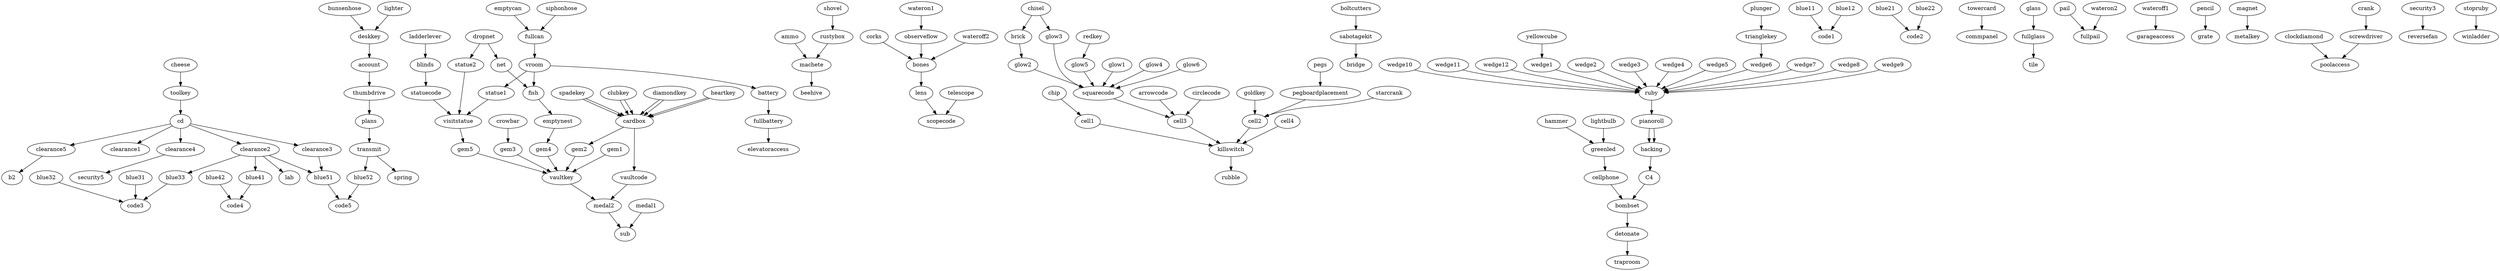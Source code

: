 digraph dependencies {
        deskkey->account;
        clearance5->b2;
        vroom->battery;
        machete->beehive;
        ladderlever->blinds;
        clearance2->blue33;
        clearance2->blue41;
        clearance2->blue51;
        clearance3->blue51;
        transmit->blue52;
        corks->bones;
        observeflow->bones;
        wateroff2->bones;
        chisel->brick;
        sabotagekit->bridge;
        hacking->C4;
        clubkey->cardbox;
        clubkey->cardbox;
        diamondkey->cardbox;
        diamondkey->cardbox;
        heartkey->cardbox;
        heartkey->cardbox;
        spadekey->cardbox;
        spadekey->cardbox;
        toolkey->cd;
        chip->cell1;
        goldkey->cell2;
        pegboardplacement->cell2;
        starcrank->cell2;
        arrowcode->cell3;
        circlecode->cell3;
        squarecode->cell3;
        greenled->cellphone;
        cellphone->bombset;
        cd->clearance1;
        bombset->detonate;
        detonate->traproom;
        cd->clearance2;
        cd->clearance3;
        cd->clearance4;
        cd->clearance5;
        blue11->code1;
        blue12->code1;
        blue21->code2;
        blue22->code2;
        blue31->code3;
        blue32->code3;
        blue33->code3;
        blue41->code4;
        blue42->code4;
        blue51->code5;
        blue52->code5;
        towercard->commpanel;
        bunsenhose->deskkey;
        lighter->deskkey;
        fullbattery->elevatoraccess;
        fish->emptynest;
        net->fish;
        vroom->fish;
        battery->fullbattery;
        emptycan->fullcan;
        siphonhose->fullcan;
        glass->fullglass;
        pail->fullpail;
        wateron2->fullpail;
        wateroff1->garageaccess;
        cardbox->gem2;
        crowbar->gem3;
        emptynest->gem4;
        visitstatue->gem5;
        brick->glow2;
        chisel->glow3;
        redkey->glow5;
        pencil->grate;
        hammer->greenled;
        lightbulb->greenled;
        pianoroll->hacking;
        pianoroll->hacking;
        cell1->killswitch;
        cell2->killswitch;
        cell3->killswitch;
        cell4->killswitch;
        clearance2->lab;
        bones->lens;
        ammo->machete;
        rustybox->machete;
        vaultcode->medal2;
        vaultkey->medal2;
        magnet->metalkey;
        dropnet->net;
        wateron1->observeflow;
        pegs->pegboardplacement;
        ruby->pianoroll;
        thumbdrive->plans;
        clockdiamond->poolaccess;
        screwdriver->poolaccess;
        security3->reversefan;
        killswitch->rubble;
        wedge10->ruby;
        wedge11->ruby;
        wedge12->ruby;
        wedge1->ruby;
        wedge2->ruby;
        wedge3->ruby;
        wedge4->ruby;
        wedge5->ruby;
        wedge6->ruby;
        wedge7->ruby;
        wedge8->ruby;
        wedge9->ruby;
        shovel->rustybox;
        boltcutters->sabotagekit;
        lens->scopecode;
        telescope->scopecode;
        crank->screwdriver;
        clearance4->security5;
        transmit->spring;
        glow1->squarecode;
        glow2->squarecode;
        glow3->squarecode;
        glow4->squarecode;
        glow5->squarecode;
        glow6->squarecode;
        vroom->statue1;
        dropnet->statue2;
        blinds->statuecode;
        medal1->sub;
        medal2->sub;
        account->thumbdrive;
        fullglass->tile;
        cheese->toolkey;
        plans->transmit;
        plunger->trianglekey;
        cardbox->vaultcode;
        gem1->vaultkey;
        gem2->vaultkey;
        gem3->vaultkey;
        gem4->vaultkey;
        gem5->vaultkey;
        statue1->visitstatue;
        statue2->visitstatue;
        statuecode->visitstatue;
        fullcan->vroom;
        yellowcube->wedge1;
        trianglekey->wedge6;
        stopruby->winladder;
        C4->bombset;

}
